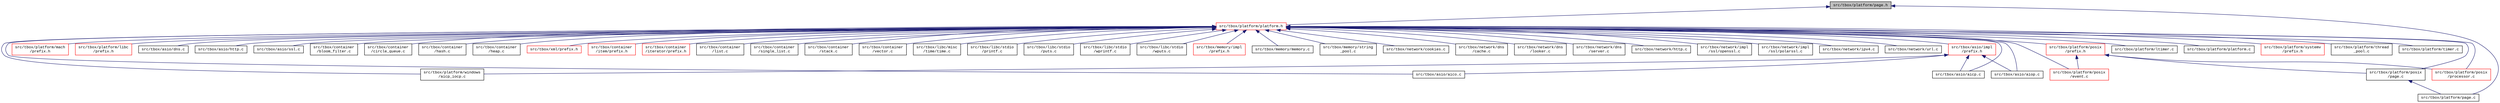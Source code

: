 digraph "src/tbox/platform/page.h"
{
  edge [fontname="CourierNew",fontsize="10",labelfontname="CourierNew",labelfontsize="10"];
  node [fontname="CourierNew",fontsize="10",shape=record];
  Node1 [label="src/tbox/platform/page.h",height=0.2,width=0.4,color="black", fillcolor="grey75", style="filled" fontcolor="black"];
  Node1 -> Node2 [dir="back",color="midnightblue",fontsize="10",style="solid",fontname="CourierNew"];
  Node2 [label="src/tbox/platform/platform.h",height=0.2,width=0.4,color="red", fillcolor="white", style="filled",URL="$de/d03/platform_8h.html"];
  Node2 -> Node3 [dir="back",color="midnightblue",fontsize="10",style="solid",fontname="CourierNew"];
  Node3 [label="src/tbox/asio/impl\l/prefix.h",height=0.2,width=0.4,color="red", fillcolor="white", style="filled",URL="$d3/d3c/asio_2impl_2prefix_8h_source.html"];
  Node3 -> Node4 [dir="back",color="midnightblue",fontsize="10",style="solid",fontname="CourierNew"];
  Node4 [label="src/tbox/asio/aico.c",height=0.2,width=0.4,color="black", fillcolor="white", style="filled",URL="$d5/d69/aico_8c.html"];
  Node3 -> Node5 [dir="back",color="midnightblue",fontsize="10",style="solid",fontname="CourierNew"];
  Node5 [label="src/tbox/asio/aicp.c",height=0.2,width=0.4,color="black", fillcolor="white", style="filled",URL="$d4/ddc/asio_2aicp_8c_source.html"];
  Node3 -> Node6 [dir="back",color="midnightblue",fontsize="10",style="solid",fontname="CourierNew"];
  Node6 [label="src/tbox/asio/aiop.c",height=0.2,width=0.4,color="black", fillcolor="white", style="filled",URL="$da/d6e/asio_2aiop_8c_source.html"];
  Node3 -> Node7 [dir="back",color="midnightblue",fontsize="10",style="solid",fontname="CourierNew"];
  Node7 [label="src/tbox/platform/windows\l/aicp_iocp.c",height=0.2,width=0.4,color="black", fillcolor="white", style="filled",URL="$da/d07/aicp__iocp_8c.html"];
  Node2 -> Node8 [dir="back",color="midnightblue",fontsize="10",style="solid",fontname="CourierNew"];
  Node8 [label="src/tbox/platform/mach\l/prefix.h",height=0.2,width=0.4,color="red", fillcolor="white", style="filled",URL="$de/d41/platform_2mach_2prefix_8h_source.html"];
  Node2 -> Node9 [dir="back",color="midnightblue",fontsize="10",style="solid",fontname="CourierNew"];
  Node9 [label="src/tbox/platform/libc\l/prefix.h",height=0.2,width=0.4,color="red", fillcolor="white", style="filled",URL="$d9/d39/platform_2libc_2prefix_8h_source.html"];
  Node2 -> Node4 [dir="back",color="midnightblue",fontsize="10",style="solid",fontname="CourierNew"];
  Node2 -> Node5 [dir="back",color="midnightblue",fontsize="10",style="solid",fontname="CourierNew"];
  Node2 -> Node6 [dir="back",color="midnightblue",fontsize="10",style="solid",fontname="CourierNew"];
  Node2 -> Node10 [dir="back",color="midnightblue",fontsize="10",style="solid",fontname="CourierNew"];
  Node10 [label="src/tbox/asio/dns.c",height=0.2,width=0.4,color="black", fillcolor="white", style="filled",URL="$de/dbc/asio_2dns_8c_source.html"];
  Node2 -> Node11 [dir="back",color="midnightblue",fontsize="10",style="solid",fontname="CourierNew"];
  Node11 [label="src/tbox/asio/http.c",height=0.2,width=0.4,color="black", fillcolor="white", style="filled",URL="$dc/d2c/asio_2http_8c_source.html"];
  Node2 -> Node12 [dir="back",color="midnightblue",fontsize="10",style="solid",fontname="CourierNew"];
  Node12 [label="src/tbox/asio/ssl.c",height=0.2,width=0.4,color="black", fillcolor="white", style="filled",URL="$d0/df1/ssl_8c.html"];
  Node2 -> Node13 [dir="back",color="midnightblue",fontsize="10",style="solid",fontname="CourierNew"];
  Node13 [label="src/tbox/container\l/bloom_filter.c",height=0.2,width=0.4,color="black", fillcolor="white", style="filled",URL="$dc/d02/bloom__filter_8c.html"];
  Node2 -> Node14 [dir="back",color="midnightblue",fontsize="10",style="solid",fontname="CourierNew"];
  Node14 [label="src/tbox/container\l/circle_queue.c",height=0.2,width=0.4,color="black", fillcolor="white", style="filled",URL="$da/d7e/circle__queue_8c.html"];
  Node2 -> Node15 [dir="back",color="midnightblue",fontsize="10",style="solid",fontname="CourierNew"];
  Node15 [label="src/tbox/container\l/hash.c",height=0.2,width=0.4,color="black", fillcolor="white", style="filled",URL="$d1/d04/hash_8c_source.html"];
  Node2 -> Node16 [dir="back",color="midnightblue",fontsize="10",style="solid",fontname="CourierNew"];
  Node16 [label="src/tbox/container\l/heap.c",height=0.2,width=0.4,color="black", fillcolor="white", style="filled",URL="$d2/d29/heap_8c.html"];
  Node2 -> Node17 [dir="back",color="midnightblue",fontsize="10",style="solid",fontname="CourierNew"];
  Node17 [label="src/tbox/xml/prefix.h",height=0.2,width=0.4,color="red", fillcolor="white", style="filled",URL="$d1/d9b/xml_2prefix_8h_source.html"];
  Node2 -> Node18 [dir="back",color="midnightblue",fontsize="10",style="solid",fontname="CourierNew"];
  Node18 [label="src/tbox/container\l/item/prefix.h",height=0.2,width=0.4,color="red", fillcolor="white", style="filled",URL="$df/d6e/container_2item_2prefix_8h_source.html"];
  Node2 -> Node19 [dir="back",color="midnightblue",fontsize="10",style="solid",fontname="CourierNew"];
  Node19 [label="src/tbox/container\l/iterator/prefix.h",height=0.2,width=0.4,color="red", fillcolor="white", style="filled",URL="$d1/d81/container_2iterator_2prefix_8h_source.html"];
  Node2 -> Node20 [dir="back",color="midnightblue",fontsize="10",style="solid",fontname="CourierNew"];
  Node20 [label="src/tbox/container\l/list.c",height=0.2,width=0.4,color="black", fillcolor="white", style="filled",URL="$d7/d40/list_8c.html"];
  Node2 -> Node21 [dir="back",color="midnightblue",fontsize="10",style="solid",fontname="CourierNew"];
  Node21 [label="src/tbox/container\l/single_list.c",height=0.2,width=0.4,color="black", fillcolor="white", style="filled",URL="$d6/dc3/single__list_8c.html"];
  Node2 -> Node22 [dir="back",color="midnightblue",fontsize="10",style="solid",fontname="CourierNew"];
  Node22 [label="src/tbox/container\l/stack.c",height=0.2,width=0.4,color="black", fillcolor="white", style="filled",URL="$d3/dbb/stack_8c.html"];
  Node2 -> Node23 [dir="back",color="midnightblue",fontsize="10",style="solid",fontname="CourierNew"];
  Node23 [label="src/tbox/container\l/vector.c",height=0.2,width=0.4,color="black", fillcolor="white", style="filled",URL="$df/dfa/vector_8c.html"];
  Node2 -> Node24 [dir="back",color="midnightblue",fontsize="10",style="solid",fontname="CourierNew"];
  Node24 [label="src/tbox/libc/misc\l/time/time.c",height=0.2,width=0.4,color="black", fillcolor="white", style="filled",URL="$d2/dc8/libc_2misc_2time_2time_8c_source.html"];
  Node2 -> Node25 [dir="back",color="midnightblue",fontsize="10",style="solid",fontname="CourierNew"];
  Node25 [label="src/tbox/libc/stdio\l/printf.c",height=0.2,width=0.4,color="black", fillcolor="white", style="filled",URL="$d1/d3d/printf_8c.html"];
  Node2 -> Node26 [dir="back",color="midnightblue",fontsize="10",style="solid",fontname="CourierNew"];
  Node26 [label="src/tbox/libc/stdio\l/puts.c",height=0.2,width=0.4,color="black", fillcolor="white", style="filled",URL="$d4/d54/puts_8c.html"];
  Node2 -> Node27 [dir="back",color="midnightblue",fontsize="10",style="solid",fontname="CourierNew"];
  Node27 [label="src/tbox/libc/stdio\l/wprintf.c",height=0.2,width=0.4,color="black", fillcolor="white", style="filled",URL="$d1/d53/wprintf_8c.html"];
  Node2 -> Node28 [dir="back",color="midnightblue",fontsize="10",style="solid",fontname="CourierNew"];
  Node28 [label="src/tbox/libc/stdio\l/wputs.c",height=0.2,width=0.4,color="black", fillcolor="white", style="filled",URL="$d8/d65/wputs_8c.html"];
  Node2 -> Node29 [dir="back",color="midnightblue",fontsize="10",style="solid",fontname="CourierNew"];
  Node29 [label="src/tbox/memory/impl\l/prefix.h",height=0.2,width=0.4,color="red", fillcolor="white", style="filled",URL="$d8/dad/memory_2impl_2prefix_8h_source.html"];
  Node2 -> Node30 [dir="back",color="midnightblue",fontsize="10",style="solid",fontname="CourierNew"];
  Node30 [label="src/tbox/memory/memory.c",height=0.2,width=0.4,color="black", fillcolor="white", style="filled",URL="$de/d30/memory_2memory_8c_source.html"];
  Node2 -> Node31 [dir="back",color="midnightblue",fontsize="10",style="solid",fontname="CourierNew"];
  Node31 [label="src/tbox/memory/string\l_pool.c",height=0.2,width=0.4,color="black", fillcolor="white", style="filled",URL="$d3/d3f/string__pool_8c.html"];
  Node2 -> Node32 [dir="back",color="midnightblue",fontsize="10",style="solid",fontname="CourierNew"];
  Node32 [label="src/tbox/network/cookies.c",height=0.2,width=0.4,color="black", fillcolor="white", style="filled",URL="$db/d79/cookies_8c.html"];
  Node2 -> Node33 [dir="back",color="midnightblue",fontsize="10",style="solid",fontname="CourierNew"];
  Node33 [label="src/tbox/network/dns\l/cache.c",height=0.2,width=0.4,color="black", fillcolor="white", style="filled",URL="$d0/d49/network_2dns_2cache_8c_source.html"];
  Node2 -> Node34 [dir="back",color="midnightblue",fontsize="10",style="solid",fontname="CourierNew"];
  Node34 [label="src/tbox/network/dns\l/looker.c",height=0.2,width=0.4,color="black", fillcolor="white", style="filled",URL="$d8/d79/looker_8c.html"];
  Node2 -> Node35 [dir="back",color="midnightblue",fontsize="10",style="solid",fontname="CourierNew"];
  Node35 [label="src/tbox/network/dns\l/server.c",height=0.2,width=0.4,color="black", fillcolor="white", style="filled",URL="$d1/d20/server_8c.html"];
  Node2 -> Node36 [dir="back",color="midnightblue",fontsize="10",style="solid",fontname="CourierNew"];
  Node36 [label="src/tbox/network/http.c",height=0.2,width=0.4,color="black", fillcolor="white", style="filled",URL="$d1/daa/network_2http_8c_source.html"];
  Node2 -> Node37 [dir="back",color="midnightblue",fontsize="10",style="solid",fontname="CourierNew"];
  Node37 [label="src/tbox/network/impl\l/ssl/openssl.c",height=0.2,width=0.4,color="black", fillcolor="white", style="filled",URL="$d5/d66/openssl_8c.html"];
  Node2 -> Node38 [dir="back",color="midnightblue",fontsize="10",style="solid",fontname="CourierNew"];
  Node38 [label="src/tbox/network/impl\l/ssl/polarssl.c",height=0.2,width=0.4,color="black", fillcolor="white", style="filled",URL="$de/d7b/polarssl_8c.html"];
  Node2 -> Node39 [dir="back",color="midnightblue",fontsize="10",style="solid",fontname="CourierNew"];
  Node39 [label="src/tbox/network/ipv4.c",height=0.2,width=0.4,color="black", fillcolor="white", style="filled",URL="$d5/d6d/ipv4_8c.html"];
  Node2 -> Node40 [dir="back",color="midnightblue",fontsize="10",style="solid",fontname="CourierNew"];
  Node40 [label="src/tbox/network/url.c",height=0.2,width=0.4,color="black", fillcolor="white", style="filled",URL="$d3/d95/network_2url_8c_source.html"];
  Node2 -> Node41 [dir="back",color="midnightblue",fontsize="10",style="solid",fontname="CourierNew"];
  Node41 [label="src/tbox/platform/posix\l/prefix.h",height=0.2,width=0.4,color="red", fillcolor="white", style="filled",URL="$dc/d8e/platform_2posix_2prefix_8h_source.html"];
  Node41 -> Node42 [dir="back",color="midnightblue",fontsize="10",style="solid",fontname="CourierNew"];
  Node42 [label="src/tbox/platform/posix\l/event.c",height=0.2,width=0.4,color="red", fillcolor="white", style="filled",URL="$df/de6/posix_2event_8c_source.html"];
  Node41 -> Node43 [dir="back",color="midnightblue",fontsize="10",style="solid",fontname="CourierNew"];
  Node43 [label="src/tbox/platform/posix\l/page.c",height=0.2,width=0.4,color="black", fillcolor="white", style="filled",URL="$d0/dbf/posix_2page_8c_source.html"];
  Node43 -> Node44 [dir="back",color="midnightblue",fontsize="10",style="solid",fontname="CourierNew"];
  Node44 [label="src/tbox/platform/page.c",height=0.2,width=0.4,color="black", fillcolor="white", style="filled",URL="$da/d41/page_8c_source.html"];
  Node41 -> Node45 [dir="back",color="midnightblue",fontsize="10",style="solid",fontname="CourierNew"];
  Node45 [label="src/tbox/platform/posix\l/processor.c",height=0.2,width=0.4,color="red", fillcolor="white", style="filled",URL="$d2/de2/posix_2processor_8c_source.html"];
  Node2 -> Node42 [dir="back",color="midnightblue",fontsize="10",style="solid",fontname="CourierNew"];
  Node2 -> Node46 [dir="back",color="midnightblue",fontsize="10",style="solid",fontname="CourierNew"];
  Node46 [label="src/tbox/platform/ltimer.c",height=0.2,width=0.4,color="black", fillcolor="white", style="filled",URL="$d7/d10/ltimer_8c.html"];
  Node2 -> Node43 [dir="back",color="midnightblue",fontsize="10",style="solid",fontname="CourierNew"];
  Node2 -> Node47 [dir="back",color="midnightblue",fontsize="10",style="solid",fontname="CourierNew"];
  Node47 [label="src/tbox/platform/platform.c",height=0.2,width=0.4,color="black", fillcolor="white", style="filled",URL="$dc/d3f/platform_8c.html"];
  Node2 -> Node45 [dir="back",color="midnightblue",fontsize="10",style="solid",fontname="CourierNew"];
  Node2 -> Node48 [dir="back",color="midnightblue",fontsize="10",style="solid",fontname="CourierNew"];
  Node48 [label="src/tbox/platform/systemv\l/prefix.h",height=0.2,width=0.4,color="red", fillcolor="white", style="filled",URL="$de/df7/platform_2systemv_2prefix_8h_source.html"];
  Node2 -> Node49 [dir="back",color="midnightblue",fontsize="10",style="solid",fontname="CourierNew"];
  Node49 [label="src/tbox/platform/thread\l_pool.c",height=0.2,width=0.4,color="black", fillcolor="white", style="filled",URL="$db/d84/thread__pool_8c.html"];
  Node2 -> Node50 [dir="back",color="midnightblue",fontsize="10",style="solid",fontname="CourierNew"];
  Node50 [label="src/tbox/platform/timer.c",height=0.2,width=0.4,color="black", fillcolor="white", style="filled",URL="$df/d41/timer_8c.html"];
  Node2 -> Node7 [dir="back",color="midnightblue",fontsize="10",style="solid",fontname="CourierNew"];
  Node1 -> Node44 [dir="back",color="midnightblue",fontsize="10",style="solid",fontname="CourierNew"];
}
